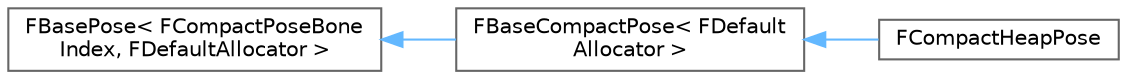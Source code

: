 digraph "Graphical Class Hierarchy"
{
 // INTERACTIVE_SVG=YES
 // LATEX_PDF_SIZE
  bgcolor="transparent";
  edge [fontname=Helvetica,fontsize=10,labelfontname=Helvetica,labelfontsize=10];
  node [fontname=Helvetica,fontsize=10,shape=box,height=0.2,width=0.4];
  rankdir="LR";
  Node0 [id="Node000000",label="FBasePose\< FCompactPoseBone\lIndex, FDefaultAllocator \>",height=0.2,width=0.4,color="grey40", fillcolor="white", style="filled",URL="$d3/db6/structFBasePose.html",tooltip=" "];
  Node0 -> Node1 [id="edge3428_Node000000_Node000001",dir="back",color="steelblue1",style="solid",tooltip=" "];
  Node1 [id="Node000001",label="FBaseCompactPose\< FDefault\lAllocator \>",height=0.2,width=0.4,color="grey40", fillcolor="white", style="filled",URL="$d0/ded/structFBaseCompactPose.html",tooltip=" "];
  Node1 -> Node2 [id="edge3429_Node000001_Node000002",dir="back",color="steelblue1",style="solid",tooltip=" "];
  Node2 [id="Node000002",label="FCompactHeapPose",height=0.2,width=0.4,color="grey40", fillcolor="white", style="filled",URL="$db/dee/structFCompactHeapPose.html",tooltip=" "];
}
